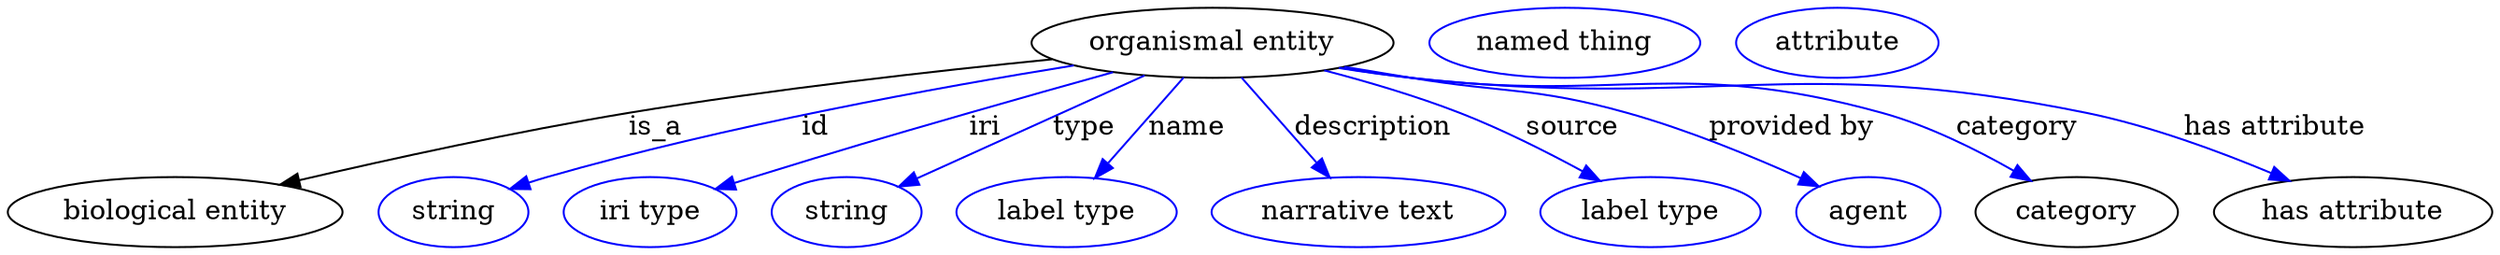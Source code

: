 digraph {
	graph [bb="0,0,1274.3,123"];
	node [label="\N"];
	"organismal entity"	 [height=0.5,
		label="organismal entity",
		pos="617.79,105",
		width=2.5817];
	"biological entity"	 [height=0.5,
		pos="85.792,18",
		width=2.3831];
	"organismal entity" -> "biological entity"	 [label=is_a,
		lp="331.79,61.5",
		pos="e,141.28,31.786 534.07,97.15 473.73,90.958 390.46,81.317 317.79,69 261.16,59.401 197.48,45.151 151.18,34.152"];
	id	 [color=blue,
		height=0.5,
		label=string,
		pos="227.79,18",
		width=1.0652];
	"organismal entity" -> id	 [color=blue,
		label=id,
		lp="413.79,61.5",
		pos="e,257.01,29.738 544.19,93.908 474.32,82.5 366.76,62.646 275.79,36 272.81,35.128 269.76,34.159 266.7,33.136",
		style=solid];
	iri	 [color=blue,
		height=0.5,
		label="iri type",
		pos="328.79,18",
		width=1.2277];
	"organismal entity" -> iri	 [color=blue,
		label=iri,
		lp="493.79,61.5",
		pos="e,363.02,29.583 564.87,90.148 517.11,76.583 445.02,55.7 382.79,36 379.49,34.954 376.08,33.857 372.65,32.743",
		style=solid];
	type	 [color=blue,
		height=0.5,
		label=string,
		pos="429.79,18",
		width=1.0652];
	"organismal entity" -> type	 [color=blue,
		label=type,
		lp="551.79,61.5",
		pos="e,457.38,30.767 581.54,88.226 548.53,72.946 499.98,50.483 466.75,35.101",
		style=solid];
	name	 [color=blue,
		height=0.5,
		label="label type",
		pos="542.79,18",
		width=1.5707];
	"organismal entity" -> name	 [color=blue,
		label=name,
		lp="604.79,61.5",
		pos="e,557.8,35.41 602.25,86.974 591.35,74.325 576.62,57.241 564.55,43.24",
		style=solid];
	description	 [color=blue,
		height=0.5,
		label="narrative text",
		pos="692.79,18",
		width=2.0943];
	"organismal entity" -> description	 [color=blue,
		label=description,
		lp="700.79,61.5",
		pos="e,677.53,35.706 633.33,86.974 644.16,74.409 658.77,57.466 670.8,43.517",
		style=solid];
	source	 [color=blue,
		height=0.5,
		label="label type",
		pos="842.79,18",
		width=1.5707];
	"organismal entity" -> source	 [color=blue,
		label=source,
		lp="803.29,61.5",
		pos="e,815.92,34.088 677.28,91.052 699.15,85.199 723.92,77.714 745.79,69 766.71,60.665 789.03,49.135 806.97,39.146",
		style=solid];
	"provided by"	 [color=blue,
		height=0.5,
		label=agent,
		pos="954.79,18",
		width=1.0291];
	"organismal entity" -> "provided by"	 [color=blue,
		label="provided by",
		lp="916.29,61.5",
		pos="e,928.56,31 685.95,92.678 696.92,90.744 708.17,88.793 718.79,87 768.94,78.538 782.85,82.835 831.79,69 862.23,60.395 895.27,46.418 \
919.44,35.27",
		style=solid];
	category	 [height=0.5,
		pos="1061.8,18",
		width=1.4443];
	"organismal entity" -> category	 [color=blue,
		label=category,
		lp="1031.8,61.5",
		pos="e,1037.3,34.161 683.65,92.257 695.33,90.285 707.39,88.432 718.79,87 826.68,73.443 858.13,98.493 962.79,69 985.98,62.466 1010.1,50.209 \
1028.7,39.349",
		style=solid];
	"has attribute"	 [height=0.5,
		pos="1202.8,18",
		width=1.9859];
	"organismal entity" -> "has attribute"	 [color=blue,
		label="has attribute",
		lp="1163.8,61.5",
		pos="e,1169.3,34.005 683.09,92.136 694.93,90.153 707.2,88.326 718.79,87 873.1,69.34 915.77,100.83 1067.8,69 1099.7,62.325 1134,49.273 \
1160.1,38.044",
		style=solid];
	"named thing_category"	 [color=blue,
		height=0.5,
		label="named thing",
		pos="797.79,105",
		width=1.9318];
	"organismal entity_has attribute"	 [color=blue,
		height=0.5,
		label=attribute,
		pos="937.79,105",
		width=1.4443];
}
